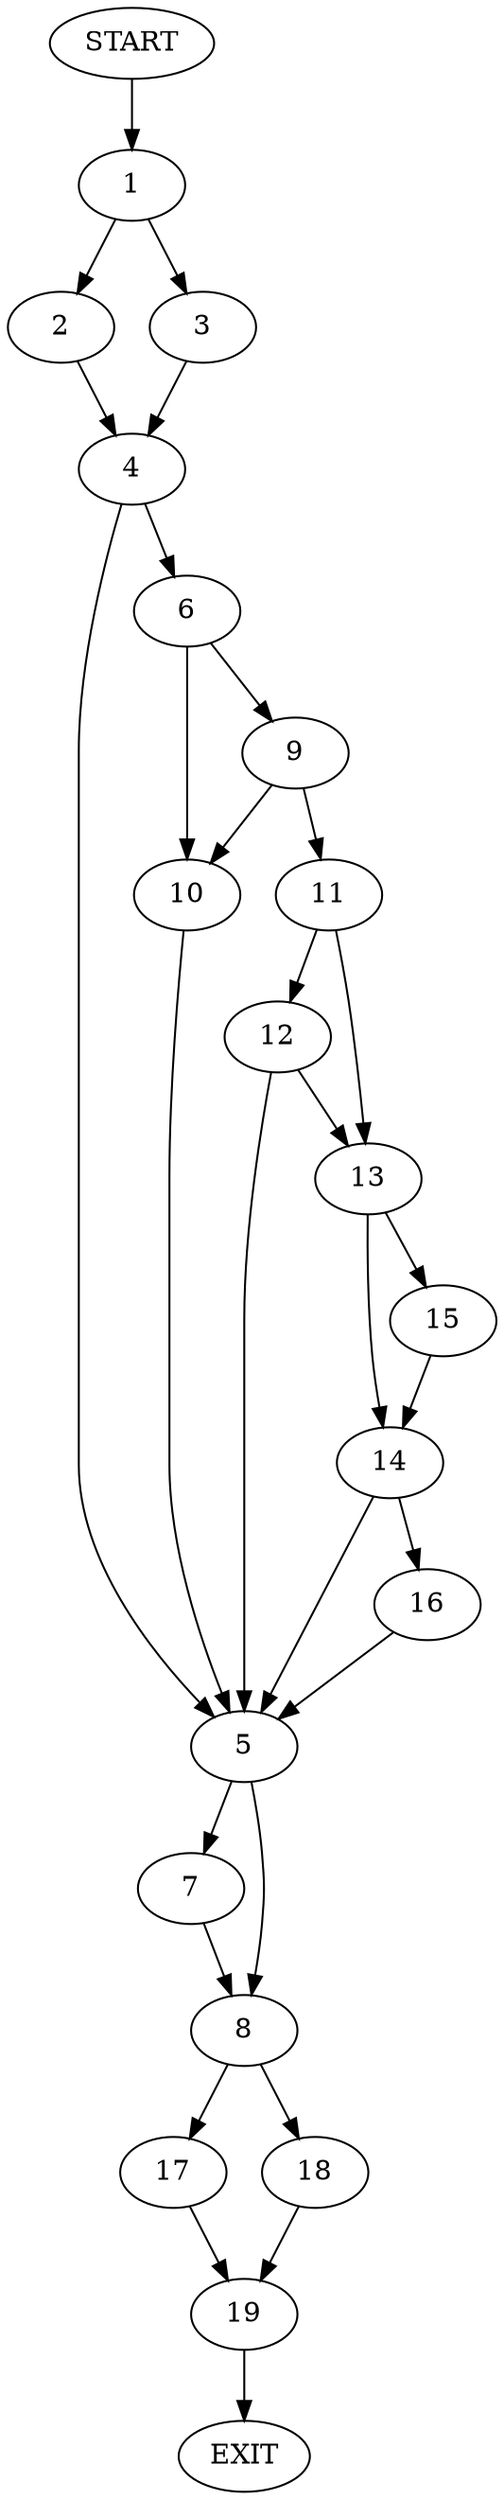 digraph {
0 [label="START"]
20 [label="EXIT"]
0 -> 1
1 -> 2
1 -> 3
3 -> 4
2 -> 4
4 -> 5
4 -> 6
5 -> 7
5 -> 8
6 -> 9
6 -> 10
9 -> 11
9 -> 10
10 -> 5
11 -> 12
11 -> 13
12 -> 5
12 -> 13
13 -> 14
13 -> 15
15 -> 14
14 -> 16
14 -> 5
16 -> 5
7 -> 8
8 -> 17
8 -> 18
17 -> 19
18 -> 19
19 -> 20
}
